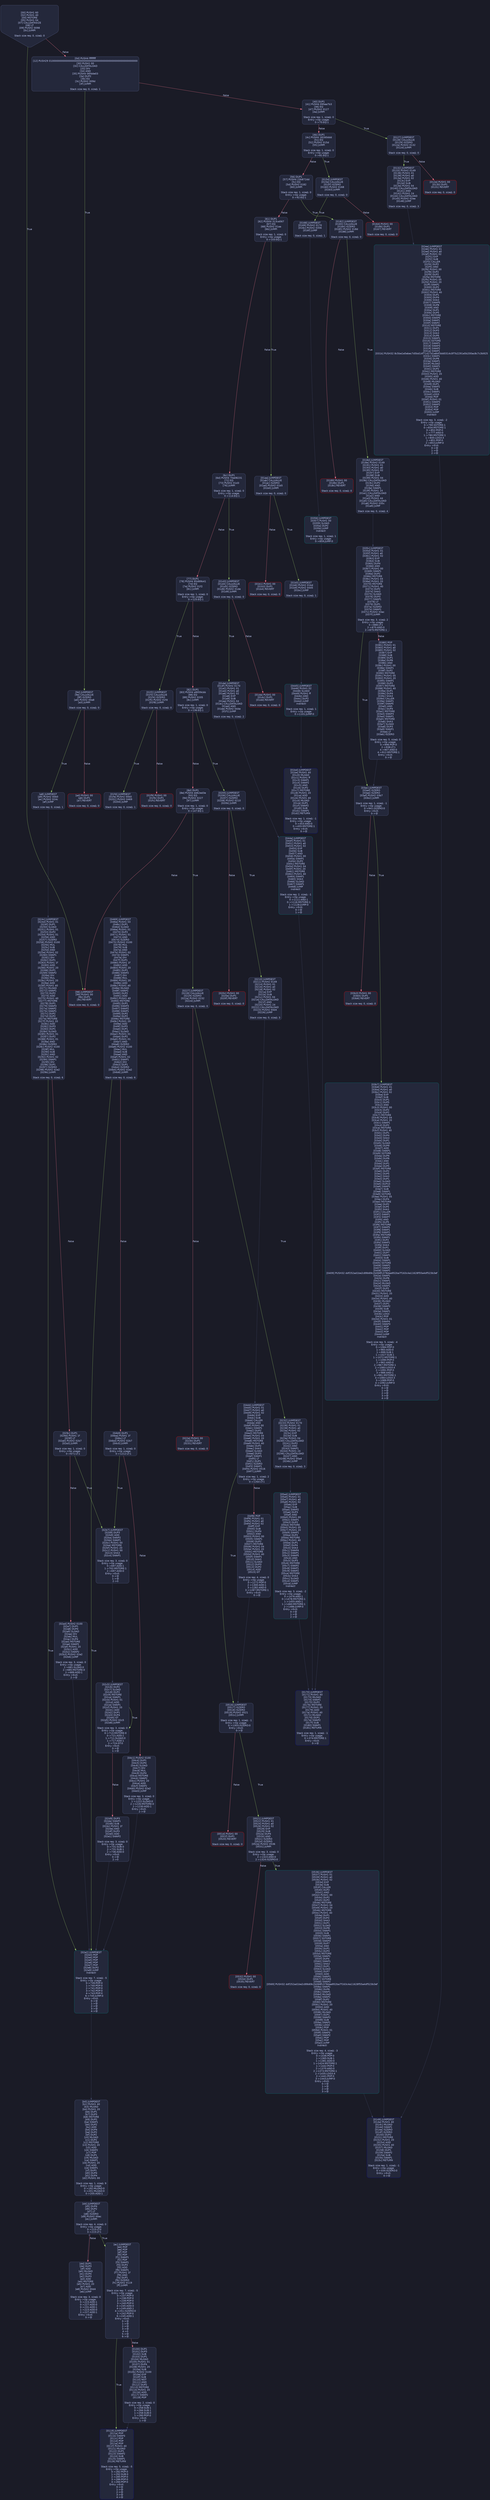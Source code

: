 digraph G {
    node [shape=box, style="filled, rounded", color="#565f89", fontcolor="#c0caf5", fontname="Helvetica", fillcolor="#24283b"];
    edge [color="#414868", fontcolor="#c0caf5", fontname="Helvetica"];
    bgcolor="#1a1b26";
    0 [ label = "[00] PUSH1 60
[02] PUSH1 40
[04] MSTORE
[05] PUSH1 04
[07] CALLDATASIZE
[08] LT
[09] PUSH2 0098
[0c] JUMPI

Stack size req: 0, sizeΔ: 0
" shape = invhouse]
    1 [ label = "[0d] PUSH4 ffffffff
[12] PUSH29 0100000000000000000000000000000000000000000000000000000000
[30] PUSH1 00
[32] CALLDATALOAD
[33] DIV
[34] AND
[35] PUSH4 06fdde03
[3a] DUP2
[3b] EQ
[3c] PUSH2 009d
[3f] JUMPI

Stack size req: 0, sizeΔ: 1
"]
    2 [ label = "[40] DUP1
[41] PUSH4 095ea7b3
[46] EQ
[47] PUSH2 0127
[4a] JUMPI

Stack size req: 1, sizeΔ: 0
Entry->Op usage:
	0->70:EQ:1
"]
    3 [ label = "[4b] DUP1
[4c] PUSH4 18160ddd
[51] EQ
[52] PUSH2 015d
[55] JUMPI

Stack size req: 1, sizeΔ: 0
Entry->Op usage:
	0->81:EQ:1
"]
    4 [ label = "[56] DUP1
[57] PUSH4 23b872dd
[5c] EQ
[5d] PUSH2 0182
[60] JUMPI

Stack size req: 1, sizeΔ: 0
Entry->Op usage:
	0->92:EQ:1
"]
    5 [ label = "[61] DUP1
[62] PUSH4 313ce567
[67] EQ
[68] PUSH2 01aa
[6b] JUMPI

Stack size req: 1, sizeΔ: 0
Entry->Op usage:
	0->103:EQ:1
"]
    6 [ label = "[6c] DUP1
[6d] PUSH4 70a08231
[72] EQ
[73] PUSH2 01d3
[76] JUMPI

Stack size req: 1, sizeΔ: 0
Entry->Op usage:
	0->114:EQ:1
"]
    7 [ label = "[77] DUP1
[78] PUSH4 95d89b41
[7d] EQ
[7e] PUSH2 01f2
[81] JUMPI

Stack size req: 1, sizeΔ: 0
Entry->Op usage:
	0->125:EQ:1
"]
    8 [ label = "[82] DUP1
[83] PUSH4 a9059cbb
[88] EQ
[89] PUSH2 0205
[8c] JUMPI

Stack size req: 1, sizeΔ: 0
Entry->Op usage:
	0->136:EQ:1
"]
    9 [ label = "[8d] DUP1
[8e] PUSH4 dd62ed3e
[93] EQ
[94] PUSH2 0227
[97] JUMPI

Stack size req: 1, sizeΔ: 0
Entry->Op usage:
	0->147:EQ:1
"]
    10 [ label = "[98] JUMPDEST
[99] PUSH1 00
[9b] DUP1
[9c] REVERT

Stack size req: 0, sizeΔ: 0
" color = "red"]
    11 [ label = "[9d] JUMPDEST
[9e] CALLVALUE
[9f] ISZERO
[a0] PUSH2 00a8
[a3] JUMPI

Stack size req: 0, sizeΔ: 0
"]
    12 [ label = "[a4] PUSH1 00
[a6] DUP1
[a7] REVERT

Stack size req: 0, sizeΔ: 0
" color = "red"]
    13 [ label = "[a8] JUMPDEST
[a9] PUSH2 00b0
[ac] PUSH2 024c
[af] JUMP

Stack size req: 0, sizeΔ: 1
"]
    14 [ label = "[b0] JUMPDEST
[b1] PUSH1 40
[b3] MLOAD
[b4] PUSH1 20
[b6] DUP1
[b7] DUP3
[b8] MSTORE
[b9] DUP2
[ba] SWAP1
[bb] DUP2
[bc] ADD
[bd] DUP4
[be] DUP2
[bf] DUP2
[c0] MLOAD
[c1] DUP2
[c2] MSTORE
[c3] PUSH1 20
[c5] ADD
[c6] SWAP2
[c7] POP
[c8] DUP1
[c9] MLOAD
[ca] SWAP1
[cb] PUSH1 20
[cd] ADD
[ce] SWAP1
[cf] DUP1
[d0] DUP4
[d1] DUP4
[d2] PUSH1 00

Stack size req: 1, sizeΔ: 9
Entry->Op usage:
	0->192:MLOAD:0
	0->201:MLOAD:0
	0->205:ADD:1
"]
    15 [ label = "[d4] JUMPDEST
[d5] DUP4
[d6] DUP2
[d7] LT
[d8] ISZERO
[d9] PUSH2 00ec
[dc] JUMPI

Stack size req: 4, sizeΔ: 0
Entry->Op usage:
	0->215:LT:0
	3->215:LT:1
"]
    16 [ label = "[dd] DUP1
[de] DUP3
[df] ADD
[e0] MLOAD
[e1] DUP4
[e2] DUP3
[e3] ADD
[e4] MSTORE
[e5] PUSH1 20
[e7] ADD
[e8] PUSH2 00d4
[eb] JUMP

Stack size req: 3, sizeΔ: 0
Entry->Op usage:
	0->223:ADD:1
	0->227:ADD:0
	0->231:ADD:1
	1->223:ADD:0
	2->227:ADD:1
Entry->Exit:
	0->😵
"]
    17 [ label = "[ec] JUMPDEST
[ed] POP
[ee] POP
[ef] POP
[f0] POP
[f1] SWAP1
[f2] POP
[f3] SWAP1
[f4] DUP2
[f5] ADD
[f6] SWAP1
[f7] PUSH1 1f
[f9] AND
[fa] DUP1
[fb] ISZERO
[fc] PUSH2 0119
[ff] JUMPI

Stack size req: 7, sizeΔ: -5
Entry->Op usage:
	0->237:POP:0
	1->238:POP:0
	2->239:POP:0
	3->240:POP:0
	4->245:ADD:0
	4->249:AND:1
	4->251:ISZERO:0
	5->242:POP:0
	6->245:ADD:1
Entry->Exit:
	0->😵
	1->😵
	2->😵
	3->😵
	4->0
	5->😵
	6->😵
"]
    18 [ label = "[0100] DUP1
[0101] DUP3
[0102] SUB
[0103] DUP1
[0104] MLOAD
[0105] PUSH1 01
[0107] DUP4
[0108] PUSH1 20
[010a] SUB
[010b] PUSH2 0100
[010e] EXP
[010f] SUB
[0110] NOT
[0111] AND
[0112] DUP2
[0113] MSTORE
[0114] PUSH1 20
[0116] ADD
[0117] SWAP2
[0118] POP

Stack size req: 2, sizeΔ: 0
Entry->Op usage:
	0->258:SUB:1
	0->266:SUB:1
	1->258:SUB:0
	1->280:POP:0
Entry->Exit:
	1->😵
"]
    19 [ label = "[0119] JUMPDEST
[011a] POP
[011b] SWAP3
[011c] POP
[011d] POP
[011e] POP
[011f] PUSH1 40
[0121] MLOAD
[0122] DUP1
[0123] SWAP2
[0124] SUB
[0125] SWAP1
[0126] RETURN

Stack size req: 5, sizeΔ: -5
Entry->Op usage:
	0->282:POP:0
	1->292:SUB:0
	2->285:POP:0
	3->286:POP:0
	4->284:POP:0
Entry->Exit:
	0->😵
	1->😵
	2->😵
	3->😵
	4->😵
" color = "darkblue"]
    20 [ label = "[0127] JUMPDEST
[0128] CALLVALUE
[0129] ISZERO
[012a] PUSH2 0132
[012d] JUMPI

Stack size req: 0, sizeΔ: 0
"]
    21 [ label = "[012e] PUSH1 00
[0130] DUP1
[0131] REVERT

Stack size req: 0, sizeΔ: 0
" color = "red"]
    22 [ label = "[0132] JUMPDEST
[0133] PUSH2 0149
[0136] PUSH1 01
[0138] PUSH1 a0
[013a] PUSH1 02
[013c] EXP
[013d] SUB
[013e] PUSH1 04
[0140] CALLDATALOAD
[0141] AND
[0142] PUSH1 24
[0144] CALLDATALOAD
[0145] PUSH2 02ea
[0148] JUMP

Stack size req: 0, sizeΔ: 3
"]
    23 [ label = "[0149] JUMPDEST
[014a] PUSH1 40
[014c] MLOAD
[014d] SWAP1
[014e] ISZERO
[014f] ISZERO
[0150] DUP2
[0151] MSTORE
[0152] PUSH1 20
[0154] ADD
[0155] PUSH1 40
[0157] MLOAD
[0158] DUP1
[0159] SWAP2
[015a] SUB
[015b] SWAP1
[015c] RETURN

Stack size req: 1, sizeΔ: -1
Entry->Op usage:
	0->334:ISZERO:0
Entry->Exit:
	0->😵
" color = "darkblue"]
    24 [ label = "[015d] JUMPDEST
[015e] CALLVALUE
[015f] ISZERO
[0160] PUSH2 0168
[0163] JUMPI

Stack size req: 0, sizeΔ: 0
"]
    25 [ label = "[0164] PUSH1 00
[0166] DUP1
[0167] REVERT

Stack size req: 0, sizeΔ: 0
" color = "red"]
    26 [ label = "[0168] JUMPDEST
[0169] PUSH2 0170
[016c] PUSH2 0356
[016f] JUMP

Stack size req: 0, sizeΔ: 1
"]
    27 [ label = "[0170] JUMPDEST
[0171] PUSH1 40
[0173] MLOAD
[0174] SWAP1
[0175] DUP2
[0176] MSTORE
[0177] PUSH1 20
[0179] ADD
[017a] PUSH1 40
[017c] MLOAD
[017d] DUP1
[017e] SWAP2
[017f] SUB
[0180] SWAP1
[0181] RETURN

Stack size req: 1, sizeΔ: -1
Entry->Op usage:
	0->374:MSTORE:1
Entry->Exit:
	0->😵
" color = "darkblue"]
    28 [ label = "[0182] JUMPDEST
[0183] CALLVALUE
[0184] ISZERO
[0185] PUSH2 018d
[0188] JUMPI

Stack size req: 0, sizeΔ: 0
"]
    29 [ label = "[0189] PUSH1 00
[018b] DUP1
[018c] REVERT

Stack size req: 0, sizeΔ: 0
" color = "red"]
    30 [ label = "[018d] JUMPDEST
[018e] PUSH2 0149
[0191] PUSH1 01
[0193] PUSH1 a0
[0195] PUSH1 02
[0197] EXP
[0198] SUB
[0199] PUSH1 04
[019b] CALLDATALOAD
[019c] DUP2
[019d] AND
[019e] SWAP1
[019f] PUSH1 24
[01a1] CALLDATALOAD
[01a2] AND
[01a3] PUSH1 44
[01a5] CALLDATALOAD
[01a6] PUSH2 035c
[01a9] JUMP

Stack size req: 0, sizeΔ: 4
"]
    31 [ label = "[01aa] JUMPDEST
[01ab] CALLVALUE
[01ac] ISZERO
[01ad] PUSH2 01b5
[01b0] JUMPI

Stack size req: 0, sizeΔ: 0
"]
    32 [ label = "[01b1] PUSH1 00
[01b3] DUP1
[01b4] REVERT

Stack size req: 0, sizeΔ: 0
" color = "red"]
    33 [ label = "[01b5] JUMPDEST
[01b6] PUSH2 01bd
[01b9] PUSH2 0445
[01bc] JUMP

Stack size req: 0, sizeΔ: 1
"]
    34 [ label = "[01bd] JUMPDEST
[01be] PUSH1 40
[01c0] MLOAD
[01c1] PUSH1 ff
[01c3] SWAP1
[01c4] SWAP2
[01c5] AND
[01c6] DUP2
[01c7] MSTORE
[01c8] PUSH1 20
[01ca] ADD
[01cb] PUSH1 40
[01cd] MLOAD
[01ce] DUP1
[01cf] SWAP2
[01d0] SUB
[01d1] SWAP1
[01d2] RETURN

Stack size req: 1, sizeΔ: -1
Entry->Op usage:
	0->453:AND:0
	0->455:MSTORE:1
Entry->Exit:
	0->😵
" color = "darkblue"]
    35 [ label = "[01d3] JUMPDEST
[01d4] CALLVALUE
[01d5] ISZERO
[01d6] PUSH2 01de
[01d9] JUMPI

Stack size req: 0, sizeΔ: 0
"]
    36 [ label = "[01da] PUSH1 00
[01dc] DUP1
[01dd] REVERT

Stack size req: 0, sizeΔ: 0
" color = "red"]
    37 [ label = "[01de] JUMPDEST
[01df] PUSH2 0170
[01e2] PUSH1 01
[01e4] PUSH1 a0
[01e6] PUSH1 02
[01e8] EXP
[01e9] SUB
[01ea] PUSH1 04
[01ec] CALLDATALOAD
[01ed] AND
[01ee] PUSH2 044e
[01f1] JUMP

Stack size req: 0, sizeΔ: 2
"]
    38 [ label = "[01f2] JUMPDEST
[01f3] CALLVALUE
[01f4] ISZERO
[01f5] PUSH2 01fd
[01f8] JUMPI

Stack size req: 0, sizeΔ: 0
"]
    39 [ label = "[01f9] PUSH1 00
[01fb] DUP1
[01fc] REVERT

Stack size req: 0, sizeΔ: 0
" color = "red"]
    40 [ label = "[01fd] JUMPDEST
[01fe] PUSH2 00b0
[0201] PUSH2 0469
[0204] JUMP

Stack size req: 0, sizeΔ: 1
"]
    41 [ label = "[0205] JUMPDEST
[0206] CALLVALUE
[0207] ISZERO
[0208] PUSH2 0210
[020b] JUMPI

Stack size req: 0, sizeΔ: 0
"]
    42 [ label = "[020c] PUSH1 00
[020e] DUP1
[020f] REVERT

Stack size req: 0, sizeΔ: 0
" color = "red"]
    43 [ label = "[0210] JUMPDEST
[0211] PUSH2 0149
[0214] PUSH1 01
[0216] PUSH1 a0
[0218] PUSH1 02
[021a] EXP
[021b] SUB
[021c] PUSH1 04
[021e] CALLDATALOAD
[021f] AND
[0220] PUSH1 24
[0222] CALLDATALOAD
[0223] PUSH2 04d4
[0226] JUMP

Stack size req: 0, sizeΔ: 3
"]
    44 [ label = "[0227] JUMPDEST
[0228] CALLVALUE
[0229] ISZERO
[022a] PUSH2 0232
[022d] JUMPI

Stack size req: 0, sizeΔ: 0
"]
    45 [ label = "[022e] PUSH1 00
[0230] DUP1
[0231] REVERT

Stack size req: 0, sizeΔ: 0
" color = "red"]
    46 [ label = "[0232] JUMPDEST
[0233] PUSH2 0170
[0236] PUSH1 01
[0238] PUSH1 a0
[023a] PUSH1 02
[023c] EXP
[023d] SUB
[023e] PUSH1 04
[0240] CALLDATALOAD
[0241] DUP2
[0242] AND
[0243] SWAP1
[0244] PUSH1 24
[0246] CALLDATALOAD
[0247] AND
[0248] PUSH2 05a4
[024b] JUMP

Stack size req: 0, sizeΔ: 3
"]
    47 [ label = "[024c] JUMPDEST
[024d] PUSH1 01
[024f] DUP1
[0250] SLOAD
[0251] PUSH1 01
[0253] DUP2
[0254] PUSH1 01
[0256] AND
[0257] ISZERO
[0258] PUSH2 0100
[025b] MUL
[025c] SUB
[025d] AND
[025e] PUSH1 02
[0260] SWAP1
[0261] DIV
[0262] DUP1
[0263] PUSH1 1f
[0265] ADD
[0266] PUSH1 20
[0268] DUP1
[0269] SWAP2
[026a] DIV
[026b] MUL
[026c] PUSH1 20
[026e] ADD
[026f] PUSH1 40
[0271] MLOAD
[0272] SWAP1
[0273] DUP2
[0274] ADD
[0275] PUSH1 40
[0277] MSTORE
[0278] DUP1
[0279] SWAP3
[027a] SWAP2
[027b] SWAP1
[027c] DUP2
[027d] DUP2
[027e] MSTORE
[027f] PUSH1 20
[0281] ADD
[0282] DUP3
[0283] DUP1
[0284] SLOAD
[0285] PUSH1 01
[0287] DUP2
[0288] PUSH1 01
[028a] AND
[028b] ISZERO
[028c] PUSH2 0100
[028f] MUL
[0290] SUB
[0291] AND
[0292] PUSH1 02
[0294] SWAP1
[0295] DIV
[0296] DUP1
[0297] ISZERO
[0298] PUSH2 02e2
[029b] JUMPI

Stack size req: 0, sizeΔ: 6
"]
    48 [ label = "[029c] DUP1
[029d] PUSH1 1f
[029f] LT
[02a0] PUSH2 02b7
[02a3] JUMPI

Stack size req: 1, sizeΔ: 0
Entry->Op usage:
	0->671:LT:1
"]
    49 [ label = "[02a4] PUSH2 0100
[02a7] DUP1
[02a8] DUP4
[02a9] SLOAD
[02aa] DIV
[02ab] MUL
[02ac] DUP4
[02ad] MSTORE
[02ae] SWAP2
[02af] PUSH1 20
[02b1] ADD
[02b2] SWAP2
[02b3] PUSH2 02e2
[02b6] JUMP

Stack size req: 3, sizeΔ: 0
Entry->Op usage:
	1->681:SLOAD:0
	2->685:MSTORE:0
	2->689:ADD:1
Entry->Exit:
	2->😵
"]
    50 [ label = "[02b7] JUMPDEST
[02b8] DUP3
[02b9] ADD
[02ba] SWAP2
[02bb] SWAP1
[02bc] PUSH1 00
[02be] MSTORE
[02bf] PUSH1 20
[02c1] PUSH1 00
[02c3] SHA3
[02c4] SWAP1

Stack size req: 3, sizeΔ: 0
Entry->Op usage:
	0->697:ADD:1
	1->702:MSTORE:1
	2->697:ADD:0
Entry->Exit:
	0->😵
	1->😵
	2->0
"]
    51 [ label = "[02c5] JUMPDEST
[02c6] DUP2
[02c7] SLOAD
[02c8] DUP2
[02c9] MSTORE
[02ca] SWAP1
[02cb] PUSH1 01
[02cd] ADD
[02ce] SWAP1
[02cf] PUSH1 20
[02d1] ADD
[02d2] DUP1
[02d3] DUP4
[02d4] GT
[02d5] PUSH2 02c5
[02d8] JUMPI

Stack size req: 3, sizeΔ: 0
Entry->Op usage:
	0->713:MSTORE:0
	0->721:ADD:1
	1->711:SLOAD:0
	1->717:ADD:1
	2->724:GT:0
Entry->Exit:
	0->😵
	1->😵
"]
    52 [ label = "[02d9] DUP3
[02da] SWAP1
[02db] SUB
[02dc] PUSH1 1f
[02de] AND
[02df] DUP3
[02e0] ADD
[02e1] SWAP2

Stack size req: 3, sizeΔ: 0
Entry->Op usage:
	0->731:SUB:0
	2->731:SUB:1
	2->736:ADD:0
Entry->Exit:
	0->😵
	2->0
"]
    53 [ label = "[02e2] JUMPDEST
[02e3] POP
[02e4] POP
[02e5] POP
[02e6] POP
[02e7] POP
[02e8] DUP2
[02e9] JUMP
Indirect!

Stack size req: 7, sizeΔ: -5
Entry->Op usage:
	0->739:POP:0
	1->740:POP:0
	2->741:POP:0
	3->742:POP:0
	4->743:POP:0
	6->745:JUMP:0
Entry->Exit:
	0->😵
	1->😵
	2->😵
	3->😵
	4->😵
" color = "teal"]
    54 [ label = "[02ea] JUMPDEST
[02eb] PUSH1 01
[02ed] PUSH1 a0
[02ef] PUSH1 02
[02f1] EXP
[02f2] SUB
[02f3] CALLER
[02f4] DUP2
[02f5] AND
[02f6] PUSH1 00
[02f8] DUP2
[02f9] DUP2
[02fa] MSTORE
[02fb] PUSH1 05
[02fd] PUSH1 20
[02ff] SWAP1
[0300] DUP2
[0301] MSTORE
[0302] PUSH1 40
[0304] DUP1
[0305] DUP4
[0306] SHA3
[0307] SWAP5
[0308] DUP8
[0309] AND
[030a] DUP1
[030b] DUP5
[030c] MSTORE
[030d] SWAP5
[030e] SWAP1
[030f] SWAP2
[0310] MSTORE
[0311] DUP1
[0312] DUP3
[0313] SHA3
[0314] DUP6
[0315] SWAP1
[0316] SSTORE
[0317] SWAP1
[0318] SWAP3
[0319] SWAP2
[031a] SWAP1
[031b] PUSH32 8c5be1e5ebec7d5bd14f71427d1e84f3dd0314c0f7b2291e5b200ac8c7c3b925
[033c] SWAP1
[033d] DUP6
[033e] SWAP1
[033f] MLOAD
[0340] SWAP1
[0341] DUP2
[0342] MSTORE
[0343] PUSH1 20
[0345] ADD
[0346] PUSH1 40
[0348] MLOAD
[0349] DUP1
[034a] SWAP2
[034b] SUB
[034c] SWAP1
[034d] LOG3
[034e] POP
[034f] PUSH1 01
[0351] SWAP3
[0352] SWAP2
[0353] POP
[0354] POP
[0355] JUMP
Indirect!

Stack size req: 3, sizeΔ: -2
Entry->Op usage:
	0->790:SSTORE:1
	0->834:MSTORE:1
	0->852:POP:0
	1->777:AND:0
	1->780:MSTORE:1
	1->845:LOG3:4
	1->851:POP:0
	2->853:JUMP:0
Entry->Exit:
	0->😵
	1->😵
	2->😵
" color = "teal"]
    55 [ label = "[0356] JUMPDEST
[0357] PUSH1 00
[0359] SLOAD
[035a] DUP2
[035b] JUMP
Indirect!

Stack size req: 1, sizeΔ: 1
Entry->Op usage:
	0->859:JUMP:0
" color = "teal"]
    56 [ label = "[035c] JUMPDEST
[035d] PUSH1 01
[035f] PUSH1 a0
[0361] PUSH1 02
[0363] EXP
[0364] SUB
[0365] DUP4
[0366] AND
[0367] PUSH1 00
[0369] SWAP1
[036a] DUP2
[036b] MSTORE
[036c] PUSH1 04
[036e] PUSH1 20
[0370] MSTORE
[0371] PUSH1 40
[0373] DUP2
[0374] SHA3
[0375] SLOAD
[0376] DUP3
[0377] SWAP1
[0378] LT
[0379] DUP1
[037a] ISZERO
[037b] SWAP1
[037c] PUSH2 03ac
[037f] JUMPI

Stack size req: 3, sizeΔ: 2
Entry->Op usage:
	0->888:LT:1
	2->870:AND:0
	2->875:MSTORE:1
"]
    57 [ label = "[0380] POP
[0381] PUSH1 01
[0383] PUSH1 a0
[0385] PUSH1 02
[0387] EXP
[0388] SUB
[0389] DUP1
[038a] DUP6
[038b] AND
[038c] PUSH1 00
[038e] SWAP1
[038f] DUP2
[0390] MSTORE
[0391] PUSH1 05
[0393] PUSH1 20
[0395] SWAP1
[0396] DUP2
[0397] MSTORE
[0398] PUSH1 40
[039a] DUP1
[039b] DUP4
[039c] SHA3
[039d] CALLER
[039e] SWAP1
[039f] SWAP5
[03a0] AND
[03a1] DUP4
[03a2] MSTORE
[03a3] SWAP3
[03a4] SWAP1
[03a5] MSTORE
[03a6] SHA3
[03a7] SLOAD
[03a8] DUP3
[03a9] SWAP1
[03aa] LT
[03ab] ISZERO

Stack size req: 5, sizeΔ: 0
Entry->Op usage:
	0->896:POP:0
	2->938:LT:1
	4->907:AND:0
	4->912:MSTORE:1
Entry->Exit:
	0->😵
"]
    58 [ label = "[03ac] JUMPDEST
[03ad] ISZERO
[03ae] ISZERO
[03af] PUSH2 03b7
[03b2] JUMPI

Stack size req: 1, sizeΔ: -1
Entry->Op usage:
	0->941:ISZERO:0
Entry->Exit:
	0->😵
"]
    59 [ label = "[03b3] PUSH1 00
[03b5] DUP1
[03b6] REVERT

Stack size req: 0, sizeΔ: 0
" color = "red"]
    60 [ label = "[03b7] JUMPDEST
[03b8] PUSH1 01
[03ba] PUSH1 a0
[03bc] PUSH1 02
[03be] EXP
[03bf] SUB
[03c0] DUP1
[03c1] DUP5
[03c2] AND
[03c3] PUSH1 00
[03c5] DUP2
[03c6] DUP2
[03c7] MSTORE
[03c8] PUSH1 04
[03ca] PUSH1 20
[03cc] SWAP1
[03cd] DUP2
[03ce] MSTORE
[03cf] PUSH1 40
[03d1] DUP1
[03d2] DUP4
[03d3] SHA3
[03d4] DUP1
[03d5] SLOAD
[03d6] DUP9
[03d7] ADD
[03d8] SWAP1
[03d9] SSTORE
[03da] DUP9
[03db] DUP6
[03dc] AND
[03dd] DUP1
[03de] DUP5
[03df] MSTORE
[03e0] DUP2
[03e1] DUP5
[03e2] SHA3
[03e3] DUP1
[03e4] SLOAD
[03e5] DUP10
[03e6] SWAP1
[03e7] SUB
[03e8] SWAP1
[03e9] SSTORE
[03ea] PUSH1 05
[03ec] DUP4
[03ed] MSTORE
[03ee] DUP2
[03ef] DUP5
[03f0] SHA3
[03f1] CALLER
[03f2] SWAP1
[03f3] SWAP7
[03f4] AND
[03f5] DUP5
[03f6] MSTORE
[03f7] SWAP5
[03f8] SWAP1
[03f9] SWAP2
[03fa] MSTORE
[03fb] SWAP1
[03fc] DUP2
[03fd] SWAP1
[03fe] SHA3
[03ff] DUP1
[0400] SLOAD
[0401] DUP7
[0402] SWAP1
[0403] SUB
[0404] SWAP1
[0405] SSTORE
[0406] SWAP1
[0407] SWAP2
[0408] SWAP1
[0409] PUSH32 ddf252ad1be2c89b69c2b068fc378daa952ba7f163c4a11628f55a4df523b3ef
[042a] SWAP1
[042b] DUP6
[042c] SWAP1
[042d] MLOAD
[042e] SWAP1
[042f] DUP2
[0430] MSTORE
[0431] PUSH1 20
[0433] ADD
[0434] PUSH1 40
[0436] MLOAD
[0437] DUP1
[0438] SWAP2
[0439] SUB
[043a] SWAP1
[043b] LOG3
[043c] POP
[043d] PUSH1 01
[043f] SWAP4
[0440] SWAP3
[0441] POP
[0442] POP
[0443] POP
[0444] JUMP
Indirect!

Stack size req: 5, sizeΔ: -4
Entry->Op usage:
	0->1084:POP:0
	1->983:ADD:0
	1->999:SUB:1
	1->1027:SUB:1
	1->1072:MSTORE:1
	1->1090:POP:0
	2->962:AND:0
	2->967:MSTORE:1
	2->1083:LOG3:4
	2->1091:POP:0
	3->988:AND:1
	3->991:MSTORE:1
	3->1083:LOG3:3
	3->1089:POP:0
	4->1092:JUMP:0
Entry->Exit:
	0->😵
	1->😵
	2->😵
	3->😵
	4->😵
" color = "teal"]
    61 [ label = "[0445] JUMPDEST
[0446] PUSH1 02
[0448] SLOAD
[0449] PUSH1 ff
[044b] AND
[044c] DUP2
[044d] JUMP
Indirect!

Stack size req: 1, sizeΔ: 1
Entry->Op usage:
	0->1101:JUMP:0
" color = "teal"]
    62 [ label = "[044e] JUMPDEST
[044f] PUSH1 01
[0451] PUSH1 a0
[0453] PUSH1 02
[0455] EXP
[0456] SUB
[0457] AND
[0458] PUSH1 00
[045a] SWAP1
[045b] DUP2
[045c] MSTORE
[045d] PUSH1 04
[045f] PUSH1 20
[0461] MSTORE
[0462] PUSH1 40
[0464] SWAP1
[0465] SHA3
[0466] SLOAD
[0467] SWAP1
[0468] JUMP
Indirect!

Stack size req: 2, sizeΔ: -1
Entry->Op usage:
	0->1111:AND:1
	0->1116:MSTORE:1
	1->1128:JUMP:0
Entry->Exit:
	0->😵
	1->😵
" color = "teal"]
    63 [ label = "[0469] JUMPDEST
[046a] PUSH1 03
[046c] DUP1
[046d] SLOAD
[046e] PUSH1 01
[0470] DUP2
[0471] PUSH1 01
[0473] AND
[0474] ISZERO
[0475] PUSH2 0100
[0478] MUL
[0479] SUB
[047a] AND
[047b] PUSH1 02
[047d] SWAP1
[047e] DIV
[047f] DUP1
[0480] PUSH1 1f
[0482] ADD
[0483] PUSH1 20
[0485] DUP1
[0486] SWAP2
[0487] DIV
[0488] MUL
[0489] PUSH1 20
[048b] ADD
[048c] PUSH1 40
[048e] MLOAD
[048f] SWAP1
[0490] DUP2
[0491] ADD
[0492] PUSH1 40
[0494] MSTORE
[0495] DUP1
[0496] SWAP3
[0497] SWAP2
[0498] SWAP1
[0499] DUP2
[049a] DUP2
[049b] MSTORE
[049c] PUSH1 20
[049e] ADD
[049f] DUP3
[04a0] DUP1
[04a1] SLOAD
[04a2] PUSH1 01
[04a4] DUP2
[04a5] PUSH1 01
[04a7] AND
[04a8] ISZERO
[04a9] PUSH2 0100
[04ac] MUL
[04ad] SUB
[04ae] AND
[04af] PUSH1 02
[04b1] SWAP1
[04b2] DIV
[04b3] DUP1
[04b4] ISZERO
[04b5] PUSH2 02e2
[04b8] JUMPI

Stack size req: 0, sizeΔ: 6
"]
    64 [ label = "[04b9] DUP1
[04ba] PUSH1 1f
[04bc] LT
[04bd] PUSH2 02b7
[04c0] JUMPI

Stack size req: 1, sizeΔ: 0
Entry->Op usage:
	0->1212:LT:1
"]
    65 [ label = "[04c1] PUSH2 0100
[04c4] DUP1
[04c5] DUP4
[04c6] SLOAD
[04c7] DIV
[04c8] MUL
[04c9] DUP4
[04ca] MSTORE
[04cb] SWAP2
[04cc] PUSH1 20
[04ce] ADD
[04cf] SWAP2
[04d0] PUSH2 02e2
[04d3] JUMP

Stack size req: 3, sizeΔ: 0
Entry->Op usage:
	1->1222:SLOAD:0
	2->1226:MSTORE:0
	2->1230:ADD:1
Entry->Exit:
	2->😵
"]
    66 [ label = "[04d4] JUMPDEST
[04d5] PUSH1 01
[04d7] PUSH1 a0
[04d9] PUSH1 02
[04db] EXP
[04dc] SUB
[04dd] CALLER
[04de] AND
[04df] PUSH1 00
[04e1] SWAP1
[04e2] DUP2
[04e3] MSTORE
[04e4] PUSH1 04
[04e6] PUSH1 20
[04e8] MSTORE
[04e9] PUSH1 40
[04eb] DUP2
[04ec] SHA3
[04ed] SLOAD
[04ee] DUP3
[04ef] SWAP1
[04f0] LT
[04f1] DUP1
[04f2] ISZERO
[04f3] SWAP1
[04f4] PUSH2 0516
[04f7] JUMPI

Stack size req: 1, sizeΔ: 2
Entry->Op usage:
	0->1264:LT:1
"]
    67 [ label = "[04f8] POP
[04f9] PUSH1 01
[04fb] PUSH1 a0
[04fd] PUSH1 02
[04ff] EXP
[0500] SUB
[0501] DUP4
[0502] AND
[0503] PUSH1 00
[0505] SWAP1
[0506] DUP2
[0507] MSTORE
[0508] PUSH1 04
[050a] PUSH1 20
[050c] MSTORE
[050d] PUSH1 40
[050f] SWAP1
[0510] SHA3
[0511] SLOAD
[0512] DUP3
[0513] DUP2
[0514] ADD
[0515] GT

Stack size req: 4, sizeΔ: 0
Entry->Op usage:
	0->1272:POP:0
	2->1300:ADD:1
	3->1282:AND:0
	3->1287:MSTORE:1
Entry->Exit:
	0->😵
"]
    68 [ label = "[0516] JUMPDEST
[0517] ISZERO
[0518] ISZERO
[0519] PUSH2 0521
[051c] JUMPI

Stack size req: 1, sizeΔ: -1
Entry->Op usage:
	0->1303:ISZERO:0
Entry->Exit:
	0->😵
"]
    69 [ label = "[051d] PUSH1 00
[051f] DUP1
[0520] REVERT

Stack size req: 0, sizeΔ: 0
" color = "red"]
    70 [ label = "[0521] JUMPDEST
[0522] PUSH1 01
[0524] PUSH1 a0
[0526] PUSH1 02
[0528] EXP
[0529] SUB
[052a] DUP4
[052b] AND
[052c] ISZERO
[052d] ISZERO
[052e] PUSH2 0536
[0531] JUMPI

Stack size req: 3, sizeΔ: 0
Entry->Op usage:
	2->1323:AND:0
	2->1324:ISZERO:0
"]
    71 [ label = "[0532] PUSH1 00
[0534] DUP1
[0535] REVERT

Stack size req: 0, sizeΔ: 0
" color = "red"]
    72 [ label = "[0536] JUMPDEST
[0537] PUSH1 01
[0539] PUSH1 a0
[053b] PUSH1 02
[053d] EXP
[053e] SUB
[053f] CALLER
[0540] DUP2
[0541] AND
[0542] PUSH1 00
[0544] DUP2
[0545] DUP2
[0546] MSTORE
[0547] PUSH1 04
[0549] PUSH1 20
[054b] MSTORE
[054c] PUSH1 40
[054e] DUP1
[054f] DUP3
[0550] SHA3
[0551] DUP1
[0552] SLOAD
[0553] DUP8
[0554] SWAP1
[0555] SUB
[0556] SWAP1
[0557] SSTORE
[0558] SWAP3
[0559] DUP7
[055a] AND
[055b] DUP1
[055c] DUP3
[055d] MSTORE
[055e] SWAP1
[055f] DUP4
[0560] SWAP1
[0561] SHA3
[0562] DUP1
[0563] SLOAD
[0564] DUP7
[0565] ADD
[0566] SWAP1
[0567] SSTORE
[0568] SWAP2
[0569] PUSH32 ddf252ad1be2c89b69c2b068fc378daa952ba7f163c4a11628f55a4df523b3ef
[058a] SWAP1
[058b] DUP6
[058c] SWAP1
[058d] MLOAD
[058e] SWAP1
[058f] DUP2
[0590] MSTORE
[0591] PUSH1 20
[0593] ADD
[0594] PUSH1 40
[0596] MLOAD
[0597] DUP1
[0598] SWAP2
[0599] SUB
[059a] SWAP1
[059b] LOG3
[059c] POP
[059d] PUSH1 01
[059f] SWAP3
[05a0] SWAP2
[05a1] POP
[05a2] POP
[05a3] JUMP
Indirect!

Stack size req: 4, sizeΔ: -3
Entry->Op usage:
	0->1436:POP:0
	1->1365:SUB:1
	1->1381:ADD:0
	1->1424:MSTORE:1
	1->1442:POP:0
	2->1370:AND:0
	2->1373:MSTORE:1
	2->1435:LOG3:4
	2->1441:POP:0
	3->1443:JUMP:0
Entry->Exit:
	0->😵
	1->😵
	2->😵
	3->😵
" color = "teal"]
    73 [ label = "[05a4] JUMPDEST
[05a5] PUSH1 01
[05a7] PUSH1 a0
[05a9] PUSH1 02
[05ab] EXP
[05ac] SUB
[05ad] SWAP2
[05ae] DUP3
[05af] AND
[05b0] PUSH1 00
[05b2] SWAP1
[05b3] DUP2
[05b4] MSTORE
[05b5] PUSH1 05
[05b7] PUSH1 20
[05b9] SWAP1
[05ba] DUP2
[05bb] MSTORE
[05bc] PUSH1 40
[05be] DUP1
[05bf] DUP4
[05c0] SHA3
[05c1] SWAP4
[05c2] SWAP1
[05c3] SWAP5
[05c4] AND
[05c5] DUP3
[05c6] MSTORE
[05c7] SWAP2
[05c8] SWAP1
[05c9] SWAP2
[05ca] MSTORE
[05cb] SHA3
[05cc] SLOAD
[05cd] SWAP1
[05ce] JUMP
Indirect!

Stack size req: 3, sizeΔ: -2
Entry->Op usage:
	0->1476:AND:1
	0->1478:MSTORE:1
	1->1455:AND:1
	1->1460:MSTORE:1
	2->1486:JUMP:0
Entry->Exit:
	0->😵
	1->😵
	2->😵
" color = "teal"]
    0 -> 1 [ label = "False" color = "#f7768e"]
    0 -> 10 [ label = "True" color = "#9ece6a"]
    1 -> 2 [ label = "False" color = "#f7768e"]
    1 -> 11 [ label = "True" color = "#9ece6a"]
    2 -> 3 [ label = "False" color = "#f7768e"]
    2 -> 20 [ label = "True" color = "#9ece6a"]
    3 -> 4 [ label = "False" color = "#f7768e"]
    3 -> 24 [ label = "True" color = "#9ece6a"]
    4 -> 5 [ label = "False" color = "#f7768e"]
    4 -> 28 [ label = "True" color = "#9ece6a"]
    5 -> 6 [ label = "False" color = "#f7768e"]
    5 -> 31 [ label = "True" color = "#9ece6a"]
    6 -> 7 [ label = "False" color = "#f7768e"]
    6 -> 35 [ label = "True" color = "#9ece6a"]
    7 -> 8 [ label = "False" color = "#f7768e"]
    7 -> 38 [ label = "True" color = "#9ece6a"]
    8 -> 9 [ label = "False" color = "#f7768e"]
    8 -> 41 [ label = "True" color = "#9ece6a"]
    9 -> 10 [ label = "False" color = "#f7768e"]
    9 -> 44 [ label = "True" color = "#9ece6a"]
    11 -> 12 [ label = "False" color = "#f7768e"]
    11 -> 13 [ label = "True" color = "#9ece6a"]
    13 -> 47 [ ]
    14 -> 15 [ ]
    15 -> 16 [ label = "False" color = "#f7768e"]
    15 -> 17 [ label = "True" color = "#9ece6a"]
    16 -> 15 [ ]
    17 -> 18 [ label = "False" color = "#f7768e"]
    17 -> 19 [ label = "True" color = "#9ece6a"]
    18 -> 19 [ ]
    20 -> 21 [ label = "False" color = "#f7768e"]
    20 -> 22 [ label = "True" color = "#9ece6a"]
    22 -> 54 [ ]
    24 -> 25 [ label = "False" color = "#f7768e"]
    24 -> 26 [ label = "True" color = "#9ece6a"]
    26 -> 55 [ ]
    28 -> 29 [ label = "False" color = "#f7768e"]
    28 -> 30 [ label = "True" color = "#9ece6a"]
    30 -> 56 [ ]
    31 -> 32 [ label = "False" color = "#f7768e"]
    31 -> 33 [ label = "True" color = "#9ece6a"]
    33 -> 61 [ ]
    35 -> 36 [ label = "False" color = "#f7768e"]
    35 -> 37 [ label = "True" color = "#9ece6a"]
    37 -> 62 [ ]
    38 -> 39 [ label = "False" color = "#f7768e"]
    38 -> 40 [ label = "True" color = "#9ece6a"]
    40 -> 63 [ ]
    41 -> 42 [ label = "False" color = "#f7768e"]
    41 -> 43 [ label = "True" color = "#9ece6a"]
    43 -> 66 [ ]
    44 -> 45 [ label = "False" color = "#f7768e"]
    44 -> 46 [ label = "True" color = "#9ece6a"]
    46 -> 73 [ ]
    47 -> 48 [ label = "False" color = "#f7768e"]
    47 -> 53 [ label = "True" color = "#9ece6a"]
    48 -> 49 [ label = "False" color = "#f7768e"]
    48 -> 50 [ label = "True" color = "#9ece6a"]
    49 -> 53 [ ]
    50 -> 51 [ ]
    51 -> 52 [ label = "False" color = "#f7768e"]
    51 -> 51 [ label = "True" color = "#9ece6a"]
    52 -> 53 [ ]
    56 -> 57 [ label = "False" color = "#f7768e"]
    56 -> 58 [ label = "True" color = "#9ece6a"]
    57 -> 58 [ ]
    58 -> 59 [ label = "False" color = "#f7768e"]
    58 -> 60 [ label = "True" color = "#9ece6a"]
    63 -> 64 [ label = "False" color = "#f7768e"]
    63 -> 53 [ label = "True" color = "#9ece6a"]
    64 -> 65 [ label = "False" color = "#f7768e"]
    64 -> 50 [ label = "True" color = "#9ece6a"]
    65 -> 53 [ ]
    66 -> 67 [ label = "False" color = "#f7768e"]
    66 -> 68 [ label = "True" color = "#9ece6a"]
    67 -> 68 [ ]
    68 -> 69 [ label = "False" color = "#f7768e"]
    68 -> 70 [ label = "True" color = "#9ece6a"]
    70 -> 71 [ label = "False" color = "#f7768e"]
    70 -> 72 [ label = "True" color = "#9ece6a"]
    53 -> 14 [ ]
    54 -> 23 [ ]
    55 -> 27 [ ]
    60 -> 23 [ ]
    61 -> 34 [ ]
    62 -> 27 [ ]
    72 -> 23 [ ]
    73 -> 27 [ ]

}
